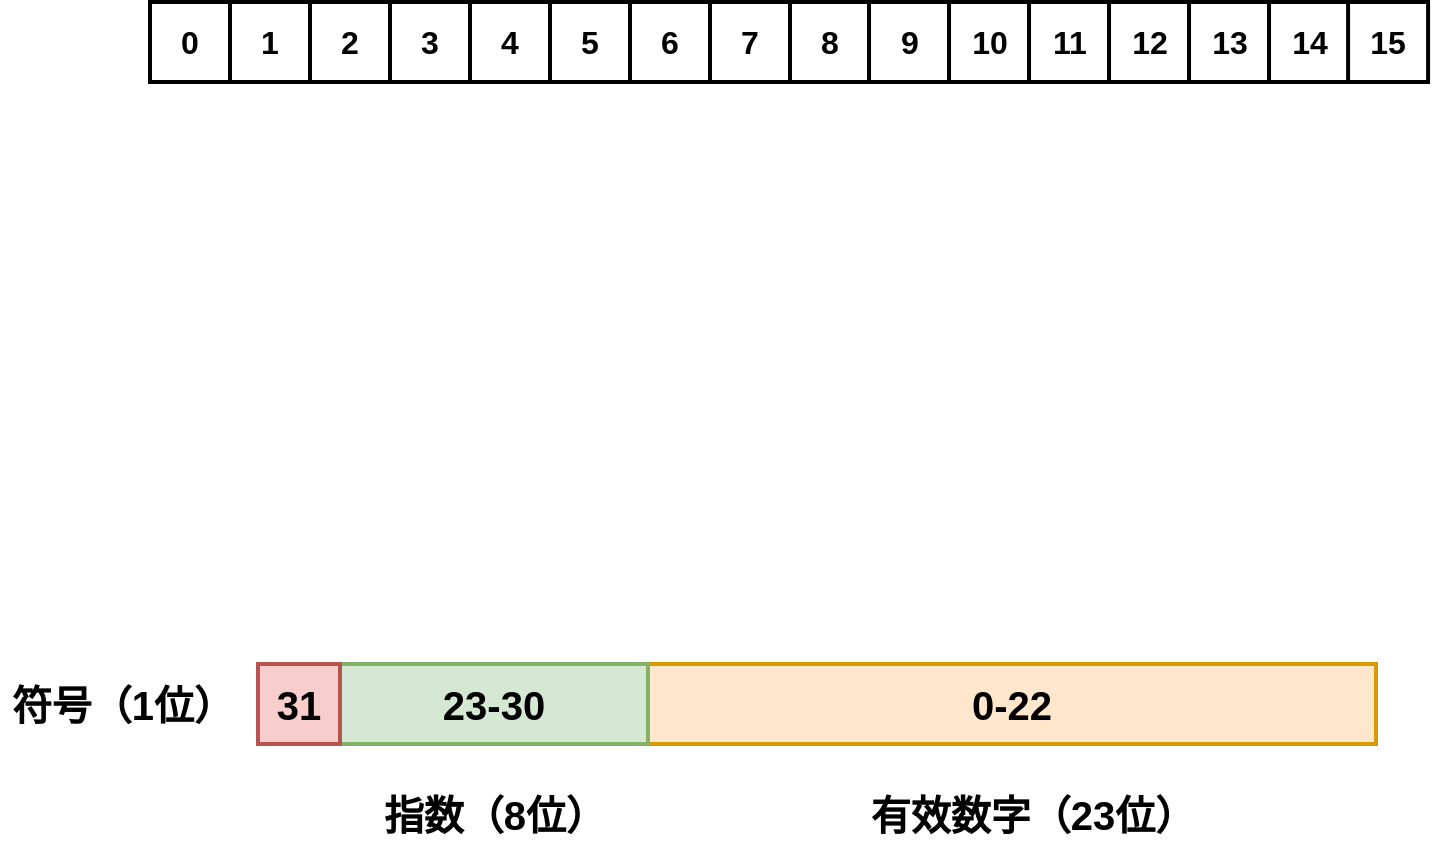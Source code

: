 <mxfile version="13.0.3" type="device"><diagram id="eWXwzL6-DWiStC3_cET_" name="Page-1"><mxGraphModel dx="981" dy="167" grid="0" gridSize="10" guides="1" tooltips="1" connect="1" arrows="1" fold="1" page="0" pageScale="1" pageWidth="827" pageHeight="1169" math="0" shadow="0"><root><mxCell id="0"/><mxCell id="1" parent="0"/><mxCell id="ZUi-pHQRyHyeWwIjC-rI-1" value="0" style="whiteSpace=wrap;html=1;aspect=fixed;fontSize=16;fontStyle=1;strokeWidth=2;" parent="1" vertex="1"><mxGeometry x="110" y="639" width="40" height="40" as="geometry"/></mxCell><mxCell id="ZUi-pHQRyHyeWwIjC-rI-2" value="1" style="whiteSpace=wrap;html=1;aspect=fixed;fontSize=16;fontStyle=1;strokeWidth=2;" parent="1" vertex="1"><mxGeometry x="150" y="639" width="40" height="40" as="geometry"/></mxCell><mxCell id="ZUi-pHQRyHyeWwIjC-rI-3" value="2" style="whiteSpace=wrap;html=1;aspect=fixed;fontSize=16;fontStyle=1;strokeWidth=2;" parent="1" vertex="1"><mxGeometry x="190" y="639" width="40" height="40" as="geometry"/></mxCell><mxCell id="ZUi-pHQRyHyeWwIjC-rI-4" value="3" style="whiteSpace=wrap;html=1;aspect=fixed;fontSize=16;fontStyle=1;strokeWidth=2;" parent="1" vertex="1"><mxGeometry x="230" y="639" width="40" height="40" as="geometry"/></mxCell><mxCell id="ZUi-pHQRyHyeWwIjC-rI-5" value="4" style="whiteSpace=wrap;html=1;aspect=fixed;fontSize=16;fontStyle=1;strokeWidth=2;" parent="1" vertex="1"><mxGeometry x="270" y="639" width="40" height="40" as="geometry"/></mxCell><mxCell id="ZUi-pHQRyHyeWwIjC-rI-6" value="5" style="whiteSpace=wrap;html=1;aspect=fixed;fontSize=16;fontStyle=1;strokeWidth=2;" parent="1" vertex="1"><mxGeometry x="310" y="639" width="40" height="40" as="geometry"/></mxCell><mxCell id="ZUi-pHQRyHyeWwIjC-rI-7" value="6" style="whiteSpace=wrap;html=1;aspect=fixed;fontSize=16;fontStyle=1;strokeWidth=2;" parent="1" vertex="1"><mxGeometry x="350" y="639" width="40" height="40" as="geometry"/></mxCell><mxCell id="ZUi-pHQRyHyeWwIjC-rI-8" value="7" style="whiteSpace=wrap;html=1;aspect=fixed;fontSize=16;fontStyle=1;strokeWidth=2;" parent="1" vertex="1"><mxGeometry x="390" y="639" width="40" height="40" as="geometry"/></mxCell><mxCell id="ZUi-pHQRyHyeWwIjC-rI-9" value="8" style="whiteSpace=wrap;html=1;aspect=fixed;fontSize=16;fontStyle=1;strokeWidth=2;" parent="1" vertex="1"><mxGeometry x="430" y="639" width="40" height="40" as="geometry"/></mxCell><mxCell id="ZUi-pHQRyHyeWwIjC-rI-10" value="9" style="whiteSpace=wrap;html=1;aspect=fixed;fontSize=16;fontStyle=1;strokeWidth=2;" parent="1" vertex="1"><mxGeometry x="469.52" y="639" width="40" height="40" as="geometry"/></mxCell><mxCell id="ZUi-pHQRyHyeWwIjC-rI-11" value="10" style="whiteSpace=wrap;html=1;aspect=fixed;fontSize=16;fontStyle=1;strokeWidth=2;" parent="1" vertex="1"><mxGeometry x="509.52" y="639" width="40" height="40" as="geometry"/></mxCell><mxCell id="ZUi-pHQRyHyeWwIjC-rI-12" value="11" style="whiteSpace=wrap;html=1;aspect=fixed;fontSize=16;fontStyle=1;strokeWidth=2;" parent="1" vertex="1"><mxGeometry x="549.52" y="639" width="40" height="40" as="geometry"/></mxCell><mxCell id="ZUi-pHQRyHyeWwIjC-rI-13" value="12" style="whiteSpace=wrap;html=1;aspect=fixed;fontSize=16;fontStyle=1;strokeWidth=2;" parent="1" vertex="1"><mxGeometry x="589.52" y="639" width="40" height="40" as="geometry"/></mxCell><mxCell id="ZUi-pHQRyHyeWwIjC-rI-14" value="13" style="whiteSpace=wrap;html=1;aspect=fixed;fontSize=16;fontStyle=1;strokeWidth=2;" parent="1" vertex="1"><mxGeometry x="629.52" y="639" width="40" height="40" as="geometry"/></mxCell><mxCell id="ZUi-pHQRyHyeWwIjC-rI-15" value="14" style="whiteSpace=wrap;html=1;aspect=fixed;fontSize=16;fontStyle=1;strokeWidth=2;" parent="1" vertex="1"><mxGeometry x="669.52" y="639" width="40" height="40" as="geometry"/></mxCell><mxCell id="ZUi-pHQRyHyeWwIjC-rI-16" value="15" style="whiteSpace=wrap;html=1;aspect=fixed;fontSize=16;fontStyle=1;strokeWidth=2;" parent="1" vertex="1"><mxGeometry x="709.04" y="639" width="40" height="40" as="geometry"/></mxCell><mxCell id="DnGQeGdsMXAVCGXJhAHr-3" value="0-22" style="rounded=0;whiteSpace=wrap;html=1;fontStyle=1;fontSize=20;strokeWidth=2;fillColor=#ffe6cc;strokeColor=#d79b00;" vertex="1" parent="1"><mxGeometry x="359" y="970" width="364" height="40" as="geometry"/></mxCell><mxCell id="DnGQeGdsMXAVCGXJhAHr-4" value="23-30" style="rounded=0;whiteSpace=wrap;html=1;fontStyle=1;fontSize=20;strokeWidth=2;fillColor=#d5e8d4;strokeColor=#82b366;" vertex="1" parent="1"><mxGeometry x="205" y="970" width="154" height="40" as="geometry"/></mxCell><mxCell id="DnGQeGdsMXAVCGXJhAHr-5" value="31" style="rounded=0;whiteSpace=wrap;html=1;fontStyle=1;fontSize=20;strokeWidth=2;fillColor=#f8cecc;strokeColor=#b85450;" vertex="1" parent="1"><mxGeometry x="164" y="970" width="41" height="40" as="geometry"/></mxCell><mxCell id="DnGQeGdsMXAVCGXJhAHr-6" value="符号（1位）" style="text;html=1;align=center;verticalAlign=middle;resizable=0;points=[];autosize=1;fontSize=20;fontStyle=1" vertex="1" parent="1"><mxGeometry x="35" y="976" width="121" height="28" as="geometry"/></mxCell><mxCell id="DnGQeGdsMXAVCGXJhAHr-7" value="指数（8位）" style="text;html=1;align=center;verticalAlign=middle;resizable=0;points=[];autosize=1;fontSize=20;fontStyle=1" vertex="1" parent="1"><mxGeometry x="221.5" y="1031" width="121" height="28" as="geometry"/></mxCell><mxCell id="DnGQeGdsMXAVCGXJhAHr-8" value="有效数字（23位）" style="text;html=1;align=center;verticalAlign=middle;resizable=0;points=[];autosize=1;fontSize=20;fontStyle=1" vertex="1" parent="1"><mxGeometry x="465" y="1031" width="172" height="28" as="geometry"/></mxCell></root></mxGraphModel></diagram></mxfile>